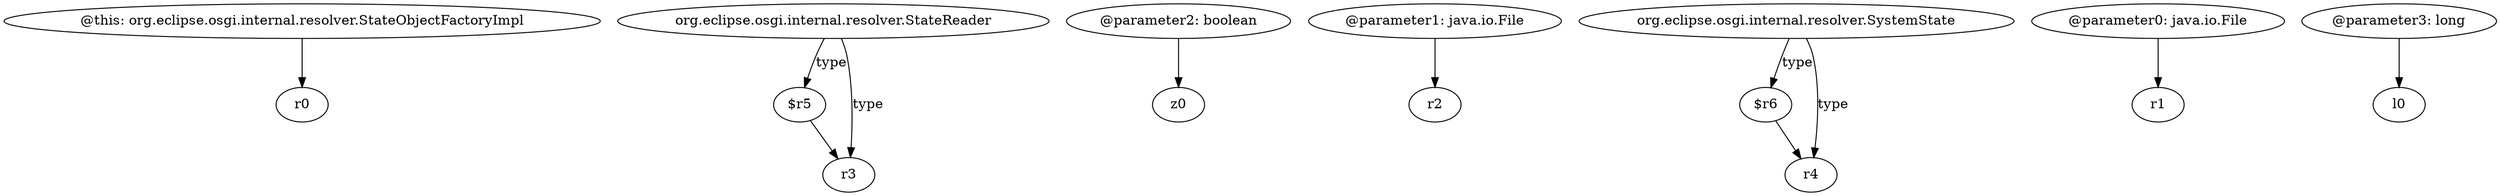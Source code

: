 digraph g {
0[label="@this: org.eclipse.osgi.internal.resolver.StateObjectFactoryImpl"]
1[label="r0"]
0->1[label=""]
2[label="org.eclipse.osgi.internal.resolver.StateReader"]
3[label="$r5"]
2->3[label="type"]
4[label="@parameter2: boolean"]
5[label="z0"]
4->5[label=""]
6[label="@parameter1: java.io.File"]
7[label="r2"]
6->7[label=""]
8[label="r3"]
2->8[label="type"]
9[label="org.eclipse.osgi.internal.resolver.SystemState"]
10[label="$r6"]
9->10[label="type"]
11[label="r4"]
9->11[label="type"]
10->11[label=""]
3->8[label=""]
12[label="@parameter0: java.io.File"]
13[label="r1"]
12->13[label=""]
14[label="@parameter3: long"]
15[label="l0"]
14->15[label=""]
}
